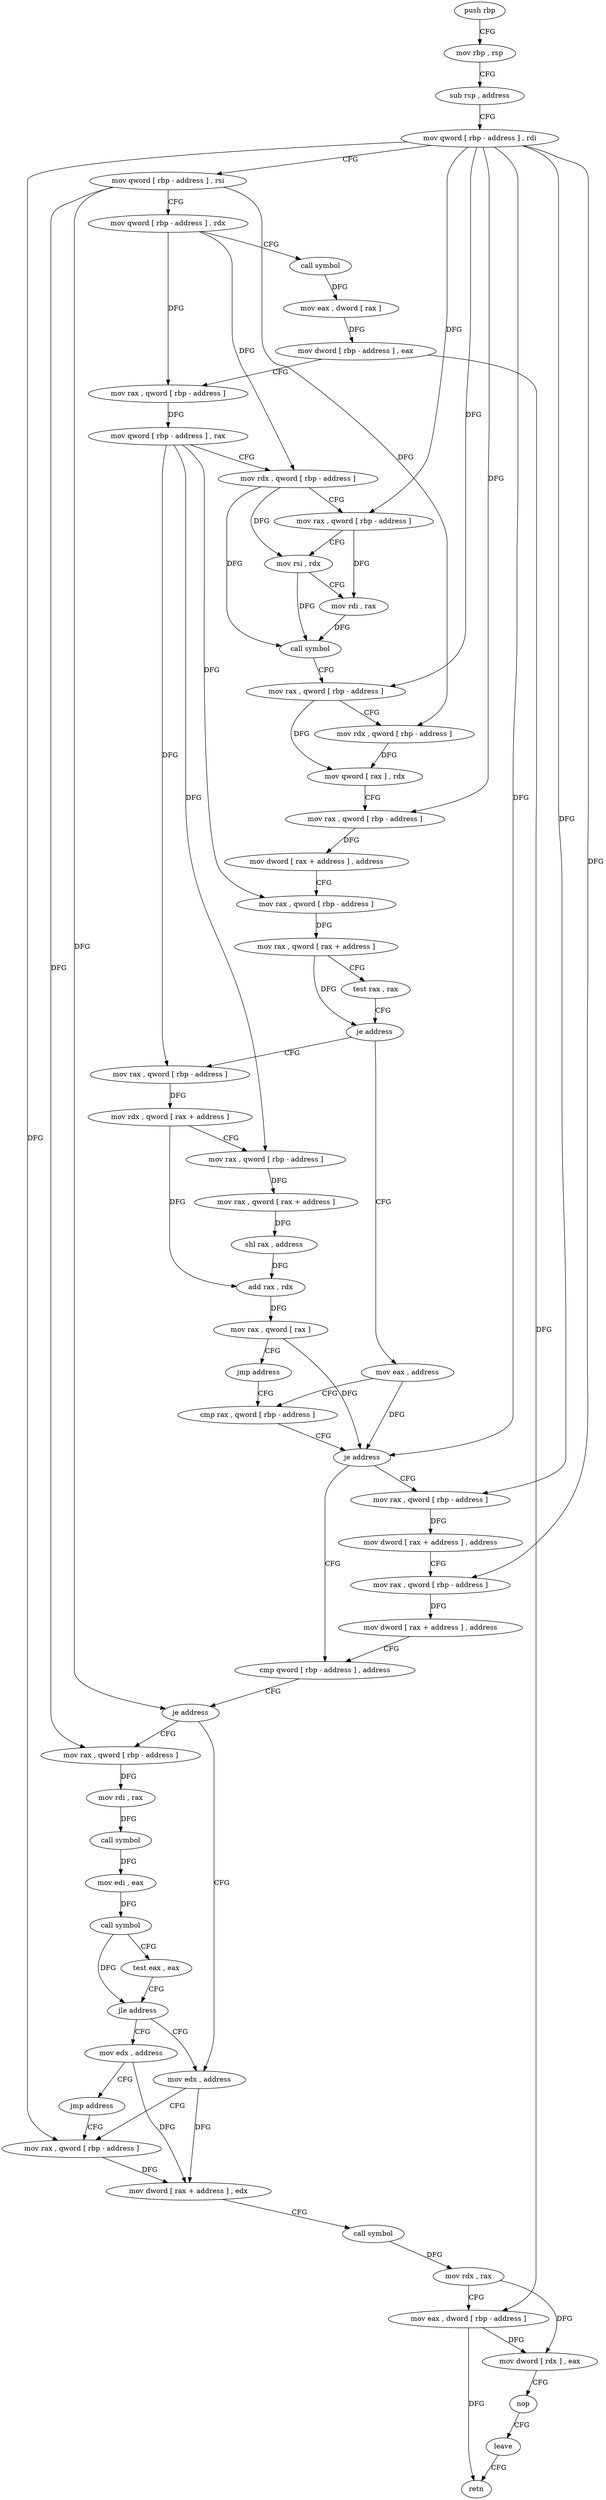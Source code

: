 digraph "func" {
"149991" [label = "push rbp" ]
"149992" [label = "mov rbp , rsp" ]
"149995" [label = "sub rsp , address" ]
"149999" [label = "mov qword [ rbp - address ] , rdi" ]
"150003" [label = "mov qword [ rbp - address ] , rsi" ]
"150007" [label = "mov qword [ rbp - address ] , rdx" ]
"150011" [label = "call symbol" ]
"150016" [label = "mov eax , dword [ rax ]" ]
"150018" [label = "mov dword [ rbp - address ] , eax" ]
"150021" [label = "mov rax , qword [ rbp - address ]" ]
"150025" [label = "mov qword [ rbp - address ] , rax" ]
"150029" [label = "mov rdx , qword [ rbp - address ]" ]
"150033" [label = "mov rax , qword [ rbp - address ]" ]
"150037" [label = "mov rsi , rdx" ]
"150040" [label = "mov rdi , rax" ]
"150043" [label = "call symbol" ]
"150048" [label = "mov rax , qword [ rbp - address ]" ]
"150052" [label = "mov rdx , qword [ rbp - address ]" ]
"150056" [label = "mov qword [ rax ] , rdx" ]
"150059" [label = "mov rax , qword [ rbp - address ]" ]
"150063" [label = "mov dword [ rax + address ] , address" ]
"150070" [label = "mov rax , qword [ rbp - address ]" ]
"150074" [label = "mov rax , qword [ rax + address ]" ]
"150078" [label = "test rax , rax" ]
"150081" [label = "je address" ]
"150111" [label = "mov eax , address" ]
"150083" [label = "mov rax , qword [ rbp - address ]" ]
"150116" [label = "cmp rax , qword [ rbp - address ]" ]
"150087" [label = "mov rdx , qword [ rax + address ]" ]
"150091" [label = "mov rax , qword [ rbp - address ]" ]
"150095" [label = "mov rax , qword [ rax + address ]" ]
"150099" [label = "shl rax , address" ]
"150103" [label = "add rax , rdx" ]
"150106" [label = "mov rax , qword [ rax ]" ]
"150109" [label = "jmp address" ]
"150144" [label = "cmp qword [ rbp - address ] , address" ]
"150149" [label = "je address" ]
"150181" [label = "mov edx , address" ]
"150151" [label = "mov rax , qword [ rbp - address ]" ]
"150122" [label = "mov rax , qword [ rbp - address ]" ]
"150126" [label = "mov dword [ rax + address ] , address" ]
"150133" [label = "mov rax , qword [ rbp - address ]" ]
"150137" [label = "mov dword [ rax + address ] , address" ]
"150120" [label = "je address" ]
"150186" [label = "mov rax , qword [ rbp - address ]" ]
"150155" [label = "mov rdi , rax" ]
"150158" [label = "call symbol" ]
"150163" [label = "mov edi , eax" ]
"150165" [label = "call symbol" ]
"150170" [label = "test eax , eax" ]
"150172" [label = "jle address" ]
"150174" [label = "mov edx , address" ]
"150179" [label = "jmp address" ]
"150190" [label = "mov dword [ rax + address ] , edx" ]
"150193" [label = "call symbol" ]
"150198" [label = "mov rdx , rax" ]
"150201" [label = "mov eax , dword [ rbp - address ]" ]
"150204" [label = "mov dword [ rdx ] , eax" ]
"150206" [label = "nop" ]
"150207" [label = "leave" ]
"150208" [label = "retn" ]
"149991" -> "149992" [ label = "CFG" ]
"149992" -> "149995" [ label = "CFG" ]
"149995" -> "149999" [ label = "CFG" ]
"149999" -> "150003" [ label = "CFG" ]
"149999" -> "150033" [ label = "DFG" ]
"149999" -> "150048" [ label = "DFG" ]
"149999" -> "150059" [ label = "DFG" ]
"149999" -> "150120" [ label = "DFG" ]
"149999" -> "150122" [ label = "DFG" ]
"149999" -> "150133" [ label = "DFG" ]
"149999" -> "150186" [ label = "DFG" ]
"150003" -> "150007" [ label = "CFG" ]
"150003" -> "150052" [ label = "DFG" ]
"150003" -> "150149" [ label = "DFG" ]
"150003" -> "150151" [ label = "DFG" ]
"150007" -> "150011" [ label = "CFG" ]
"150007" -> "150021" [ label = "DFG" ]
"150007" -> "150029" [ label = "DFG" ]
"150011" -> "150016" [ label = "DFG" ]
"150016" -> "150018" [ label = "DFG" ]
"150018" -> "150021" [ label = "CFG" ]
"150018" -> "150201" [ label = "DFG" ]
"150021" -> "150025" [ label = "DFG" ]
"150025" -> "150029" [ label = "CFG" ]
"150025" -> "150070" [ label = "DFG" ]
"150025" -> "150083" [ label = "DFG" ]
"150025" -> "150091" [ label = "DFG" ]
"150029" -> "150033" [ label = "CFG" ]
"150029" -> "150037" [ label = "DFG" ]
"150029" -> "150043" [ label = "DFG" ]
"150033" -> "150037" [ label = "CFG" ]
"150033" -> "150040" [ label = "DFG" ]
"150037" -> "150040" [ label = "CFG" ]
"150037" -> "150043" [ label = "DFG" ]
"150040" -> "150043" [ label = "DFG" ]
"150043" -> "150048" [ label = "CFG" ]
"150048" -> "150052" [ label = "CFG" ]
"150048" -> "150056" [ label = "DFG" ]
"150052" -> "150056" [ label = "DFG" ]
"150056" -> "150059" [ label = "CFG" ]
"150059" -> "150063" [ label = "DFG" ]
"150063" -> "150070" [ label = "CFG" ]
"150070" -> "150074" [ label = "DFG" ]
"150074" -> "150078" [ label = "CFG" ]
"150074" -> "150081" [ label = "DFG" ]
"150078" -> "150081" [ label = "CFG" ]
"150081" -> "150111" [ label = "CFG" ]
"150081" -> "150083" [ label = "CFG" ]
"150111" -> "150116" [ label = "CFG" ]
"150111" -> "150120" [ label = "DFG" ]
"150083" -> "150087" [ label = "DFG" ]
"150116" -> "150120" [ label = "CFG" ]
"150087" -> "150091" [ label = "CFG" ]
"150087" -> "150103" [ label = "DFG" ]
"150091" -> "150095" [ label = "DFG" ]
"150095" -> "150099" [ label = "DFG" ]
"150099" -> "150103" [ label = "DFG" ]
"150103" -> "150106" [ label = "DFG" ]
"150106" -> "150109" [ label = "CFG" ]
"150106" -> "150120" [ label = "DFG" ]
"150109" -> "150116" [ label = "CFG" ]
"150144" -> "150149" [ label = "CFG" ]
"150149" -> "150181" [ label = "CFG" ]
"150149" -> "150151" [ label = "CFG" ]
"150181" -> "150186" [ label = "CFG" ]
"150181" -> "150190" [ label = "DFG" ]
"150151" -> "150155" [ label = "DFG" ]
"150122" -> "150126" [ label = "DFG" ]
"150126" -> "150133" [ label = "CFG" ]
"150133" -> "150137" [ label = "DFG" ]
"150137" -> "150144" [ label = "CFG" ]
"150120" -> "150144" [ label = "CFG" ]
"150120" -> "150122" [ label = "CFG" ]
"150186" -> "150190" [ label = "DFG" ]
"150155" -> "150158" [ label = "DFG" ]
"150158" -> "150163" [ label = "DFG" ]
"150163" -> "150165" [ label = "DFG" ]
"150165" -> "150170" [ label = "CFG" ]
"150165" -> "150172" [ label = "DFG" ]
"150170" -> "150172" [ label = "CFG" ]
"150172" -> "150181" [ label = "CFG" ]
"150172" -> "150174" [ label = "CFG" ]
"150174" -> "150179" [ label = "CFG" ]
"150174" -> "150190" [ label = "DFG" ]
"150179" -> "150186" [ label = "CFG" ]
"150190" -> "150193" [ label = "CFG" ]
"150193" -> "150198" [ label = "DFG" ]
"150198" -> "150201" [ label = "CFG" ]
"150198" -> "150204" [ label = "DFG" ]
"150201" -> "150204" [ label = "DFG" ]
"150201" -> "150208" [ label = "DFG" ]
"150204" -> "150206" [ label = "CFG" ]
"150206" -> "150207" [ label = "CFG" ]
"150207" -> "150208" [ label = "CFG" ]
}
